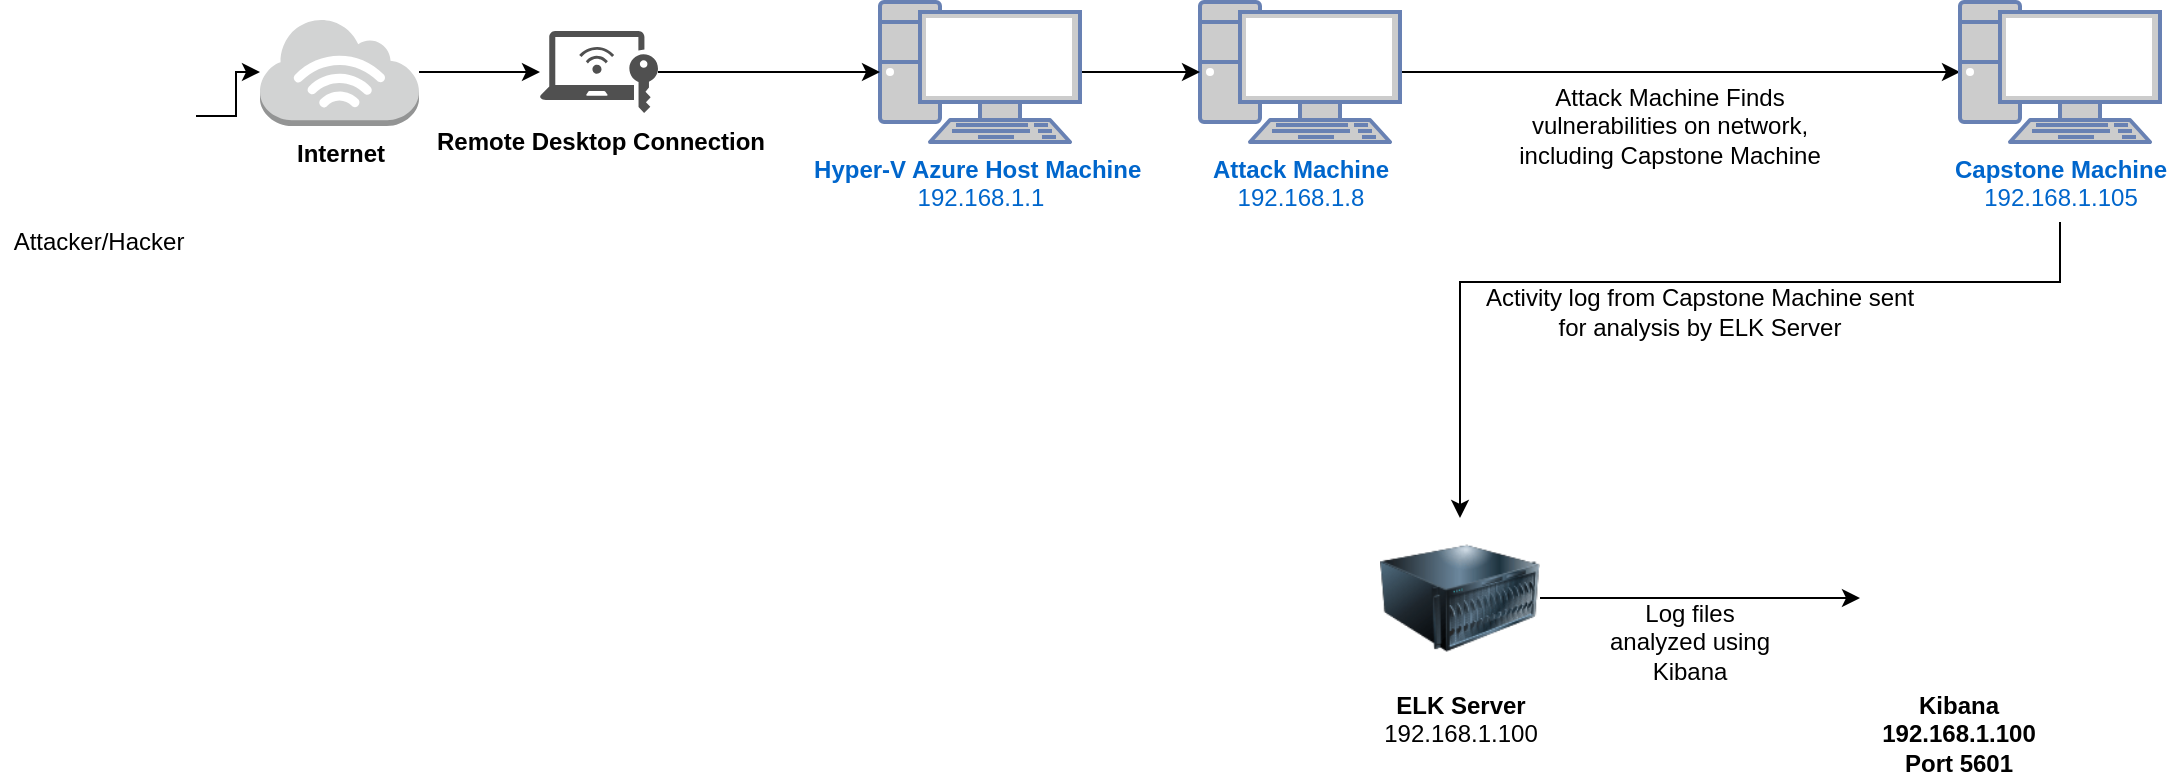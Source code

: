 <mxfile version="14.4.5" type="device"><diagram id="CEmbYw3xhlTts5KB4-TQ" name="Page-1"><mxGraphModel dx="1550" dy="752" grid="1" gridSize="10" guides="1" tooltips="1" connect="1" arrows="1" fold="1" page="1" pageScale="1" pageWidth="850" pageHeight="1100" math="0" shadow="0"><root><mxCell id="0"/><mxCell id="1" parent="0"/><mxCell id="KS8nn9CeOqP9fJ28PXGC-8" style="edgeStyle=orthogonalEdgeStyle;rounded=0;orthogonalLoop=1;jettySize=auto;html=1;entryX=0;entryY=0.5;entryDx=0;entryDy=0;entryPerimeter=0;" edge="1" parent="1" source="KS8nn9CeOqP9fJ28PXGC-1" target="KS8nn9CeOqP9fJ28PXGC-2"><mxGeometry relative="1" as="geometry"/></mxCell><mxCell id="KS8nn9CeOqP9fJ28PXGC-1" value="&lt;b&gt;Attack Machine&lt;br&gt;&lt;/b&gt;192.168.1.8" style="fontColor=#0066CC;verticalAlign=top;verticalLabelPosition=bottom;labelPosition=center;align=center;html=1;outlineConnect=0;fillColor=#CCCCCC;strokeColor=#6881B3;gradientColor=none;gradientDirection=north;strokeWidth=2;shape=mxgraph.networks.pc;" vertex="1" parent="1"><mxGeometry x="-10" y="160" width="100" height="70" as="geometry"/></mxCell><mxCell id="KS8nn9CeOqP9fJ28PXGC-10" style="edgeStyle=orthogonalEdgeStyle;rounded=0;orthogonalLoop=1;jettySize=auto;html=1;entryX=0.5;entryY=0;entryDx=0;entryDy=0;" edge="1" parent="1" target="KS8nn9CeOqP9fJ28PXGC-5"><mxGeometry relative="1" as="geometry"><mxPoint x="410" y="330" as="targetPoint"/><mxPoint x="420" y="270" as="sourcePoint"/><Array as="points"><mxPoint x="420" y="300"/><mxPoint x="120" y="300"/></Array></mxGeometry></mxCell><mxCell id="KS8nn9CeOqP9fJ28PXGC-2" value="&lt;b&gt;Capstone Machine&lt;/b&gt;&lt;br&gt;192.168.1.105" style="fontColor=#0066CC;verticalAlign=top;verticalLabelPosition=bottom;labelPosition=center;align=center;html=1;outlineConnect=0;fillColor=#CCCCCC;strokeColor=#6881B3;gradientColor=none;gradientDirection=north;strokeWidth=2;shape=mxgraph.networks.pc;" vertex="1" parent="1"><mxGeometry x="370" y="160" width="100" height="70" as="geometry"/></mxCell><mxCell id="KS8nn9CeOqP9fJ28PXGC-16" style="edgeStyle=orthogonalEdgeStyle;rounded=0;orthogonalLoop=1;jettySize=auto;html=1;entryX=0;entryY=0.5;entryDx=0;entryDy=0;entryPerimeter=0;" edge="1" parent="1" source="KS8nn9CeOqP9fJ28PXGC-3" target="KS8nn9CeOqP9fJ28PXGC-1"><mxGeometry relative="1" as="geometry"/></mxCell><mxCell id="KS8nn9CeOqP9fJ28PXGC-3" value="&lt;b&gt;Hyper-V Azure Host Machine&amp;nbsp;&lt;/b&gt;&lt;br&gt;192.168.1.1" style="fontColor=#0066CC;verticalAlign=top;verticalLabelPosition=bottom;labelPosition=center;align=center;html=1;outlineConnect=0;fillColor=#CCCCCC;strokeColor=#6881B3;gradientColor=none;gradientDirection=north;strokeWidth=2;shape=mxgraph.networks.pc;" vertex="1" parent="1"><mxGeometry x="-170" y="160" width="100" height="70" as="geometry"/></mxCell><mxCell id="KS8nn9CeOqP9fJ28PXGC-4" value="&lt;b&gt;Kibana&lt;br&gt;192.168.1.100&lt;br&gt;Port 5601&lt;br&gt;&lt;/b&gt;" style="shape=image;html=1;verticalAlign=top;verticalLabelPosition=bottom;labelBackgroundColor=#ffffff;imageAspect=0;aspect=fixed;image=https://cdn4.iconfinder.com/data/icons/logos-brands-5/24/kibana-128.png" vertex="1" parent="1"><mxGeometry x="320" y="400" width="98" height="98" as="geometry"/></mxCell><mxCell id="KS8nn9CeOqP9fJ28PXGC-13" style="edgeStyle=orthogonalEdgeStyle;rounded=0;orthogonalLoop=1;jettySize=auto;html=1;exitX=1;exitY=0.5;exitDx=0;exitDy=0;entryX=0;entryY=0.592;entryDx=0;entryDy=0;entryPerimeter=0;" edge="1" parent="1" source="KS8nn9CeOqP9fJ28PXGC-5" target="KS8nn9CeOqP9fJ28PXGC-4"><mxGeometry relative="1" as="geometry"/></mxCell><mxCell id="KS8nn9CeOqP9fJ28PXGC-5" value="&lt;b&gt;ELK Server&lt;/b&gt;&lt;br&gt;192.168.1.100" style="image;html=1;image=img/lib/clip_art/computers/Server_128x128.png" vertex="1" parent="1"><mxGeometry x="80" y="418" width="80" height="80" as="geometry"/></mxCell><mxCell id="KS8nn9CeOqP9fJ28PXGC-11" value="Attack Machine Finds vulnerabilities on network, including Capstone Machine" style="text;html=1;strokeColor=none;fillColor=none;align=center;verticalAlign=middle;whiteSpace=wrap;rounded=0;" vertex="1" parent="1"><mxGeometry x="140" y="200" width="170" height="44" as="geometry"/></mxCell><mxCell id="KS8nn9CeOqP9fJ28PXGC-12" value="Activity log from Capstone Machine sent for analysis by ELK Server" style="text;html=1;strokeColor=none;fillColor=none;align=center;verticalAlign=middle;whiteSpace=wrap;rounded=0;" vertex="1" parent="1"><mxGeometry x="130" y="310" width="220" height="10" as="geometry"/></mxCell><mxCell id="KS8nn9CeOqP9fJ28PXGC-18" style="edgeStyle=orthogonalEdgeStyle;rounded=0;orthogonalLoop=1;jettySize=auto;html=1;exitX=1;exitY=0.5;exitDx=0;exitDy=0;" edge="1" parent="1" source="KS8nn9CeOqP9fJ28PXGC-15" target="KS8nn9CeOqP9fJ28PXGC-17"><mxGeometry relative="1" as="geometry"/></mxCell><mxCell id="KS8nn9CeOqP9fJ28PXGC-15" value="Attacker/Hacker" style="shape=image;html=1;verticalAlign=top;verticalLabelPosition=bottom;labelBackgroundColor=#ffffff;imageAspect=0;aspect=fixed;image=https://cdn0.iconfinder.com/data/icons/kameleon-free-pack/110/Hacker-128.png" vertex="1" parent="1"><mxGeometry x="-610" y="168" width="98" height="98" as="geometry"/></mxCell><mxCell id="KS8nn9CeOqP9fJ28PXGC-20" style="edgeStyle=orthogonalEdgeStyle;rounded=0;orthogonalLoop=1;jettySize=auto;html=1;" edge="1" parent="1" source="KS8nn9CeOqP9fJ28PXGC-17" target="KS8nn9CeOqP9fJ28PXGC-19"><mxGeometry relative="1" as="geometry"/></mxCell><mxCell id="KS8nn9CeOqP9fJ28PXGC-17" value="&lt;b&gt;Internet&lt;/b&gt;" style="outlineConnect=0;dashed=0;verticalLabelPosition=bottom;verticalAlign=top;align=center;html=1;shape=mxgraph.aws3.internet_3;fillColor=#D2D3D3;gradientColor=none;" vertex="1" parent="1"><mxGeometry x="-480" y="168" width="79.5" height="54" as="geometry"/></mxCell><mxCell id="KS8nn9CeOqP9fJ28PXGC-21" style="edgeStyle=orthogonalEdgeStyle;rounded=0;orthogonalLoop=1;jettySize=auto;html=1;entryX=0;entryY=0.5;entryDx=0;entryDy=0;entryPerimeter=0;" edge="1" parent="1" source="KS8nn9CeOqP9fJ28PXGC-19" target="KS8nn9CeOqP9fJ28PXGC-3"><mxGeometry relative="1" as="geometry"/></mxCell><mxCell id="KS8nn9CeOqP9fJ28PXGC-19" value="&lt;b&gt;Remote Desktop Connection&lt;/b&gt;" style="pointerEvents=1;shadow=0;dashed=0;html=1;strokeColor=none;fillColor=#505050;labelPosition=center;verticalLabelPosition=bottom;verticalAlign=top;outlineConnect=0;align=center;shape=mxgraph.office.concepts.remote_access;" vertex="1" parent="1"><mxGeometry x="-340" y="174.5" width="59" height="41" as="geometry"/></mxCell><mxCell id="KS8nn9CeOqP9fJ28PXGC-22" value="Log files analyzed using Kibana" style="text;html=1;strokeColor=none;fillColor=none;align=center;verticalAlign=middle;whiteSpace=wrap;rounded=0;" vertex="1" parent="1"><mxGeometry x="190" y="470" width="90" height="20" as="geometry"/></mxCell></root></mxGraphModel></diagram></mxfile>